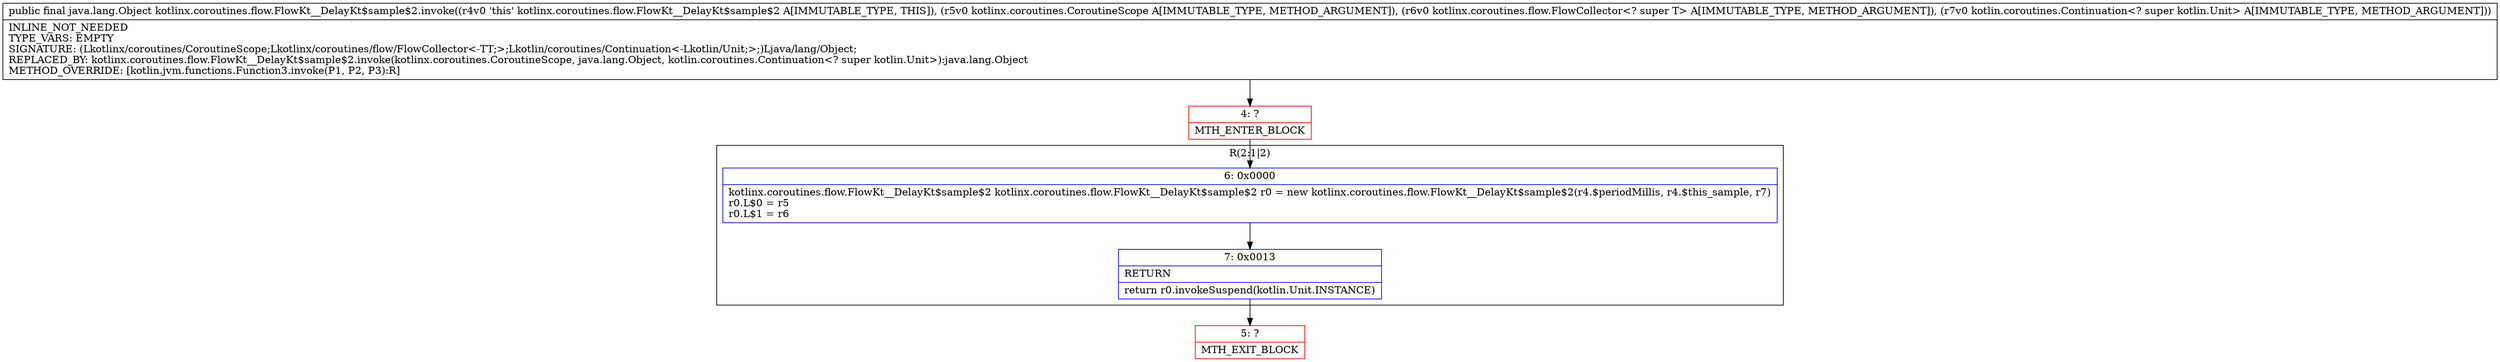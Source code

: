 digraph "CFG forkotlinx.coroutines.flow.FlowKt__DelayKt$sample$2.invoke(Lkotlinx\/coroutines\/CoroutineScope;Lkotlinx\/coroutines\/flow\/FlowCollector;Lkotlin\/coroutines\/Continuation;)Ljava\/lang\/Object;" {
subgraph cluster_Region_1310189479 {
label = "R(2:1|2)";
node [shape=record,color=blue];
Node_6 [shape=record,label="{6\:\ 0x0000|kotlinx.coroutines.flow.FlowKt__DelayKt$sample$2 kotlinx.coroutines.flow.FlowKt__DelayKt$sample$2 r0 = new kotlinx.coroutines.flow.FlowKt__DelayKt$sample$2(r4.$periodMillis, r4.$this_sample, r7)\lr0.L$0 = r5\lr0.L$1 = r6\l}"];
Node_7 [shape=record,label="{7\:\ 0x0013|RETURN\l|return r0.invokeSuspend(kotlin.Unit.INSTANCE)\l}"];
}
Node_4 [shape=record,color=red,label="{4\:\ ?|MTH_ENTER_BLOCK\l}"];
Node_5 [shape=record,color=red,label="{5\:\ ?|MTH_EXIT_BLOCK\l}"];
MethodNode[shape=record,label="{public final java.lang.Object kotlinx.coroutines.flow.FlowKt__DelayKt$sample$2.invoke((r4v0 'this' kotlinx.coroutines.flow.FlowKt__DelayKt$sample$2 A[IMMUTABLE_TYPE, THIS]), (r5v0 kotlinx.coroutines.CoroutineScope A[IMMUTABLE_TYPE, METHOD_ARGUMENT]), (r6v0 kotlinx.coroutines.flow.FlowCollector\<? super T\> A[IMMUTABLE_TYPE, METHOD_ARGUMENT]), (r7v0 kotlin.coroutines.Continuation\<? super kotlin.Unit\> A[IMMUTABLE_TYPE, METHOD_ARGUMENT]))  | INLINE_NOT_NEEDED\lTYPE_VARS: EMPTY\lSIGNATURE: (Lkotlinx\/coroutines\/CoroutineScope;Lkotlinx\/coroutines\/flow\/FlowCollector\<\-TT;\>;Lkotlin\/coroutines\/Continuation\<\-Lkotlin\/Unit;\>;)Ljava\/lang\/Object;\lREPLACED_BY: kotlinx.coroutines.flow.FlowKt__DelayKt$sample$2.invoke(kotlinx.coroutines.CoroutineScope, java.lang.Object, kotlin.coroutines.Continuation\<? super kotlin.Unit\>):java.lang.Object\lMETHOD_OVERRIDE: [kotlin.jvm.functions.Function3.invoke(P1, P2, P3):R]\l}"];
MethodNode -> Node_4;Node_6 -> Node_7;
Node_7 -> Node_5;
Node_4 -> Node_6;
}

